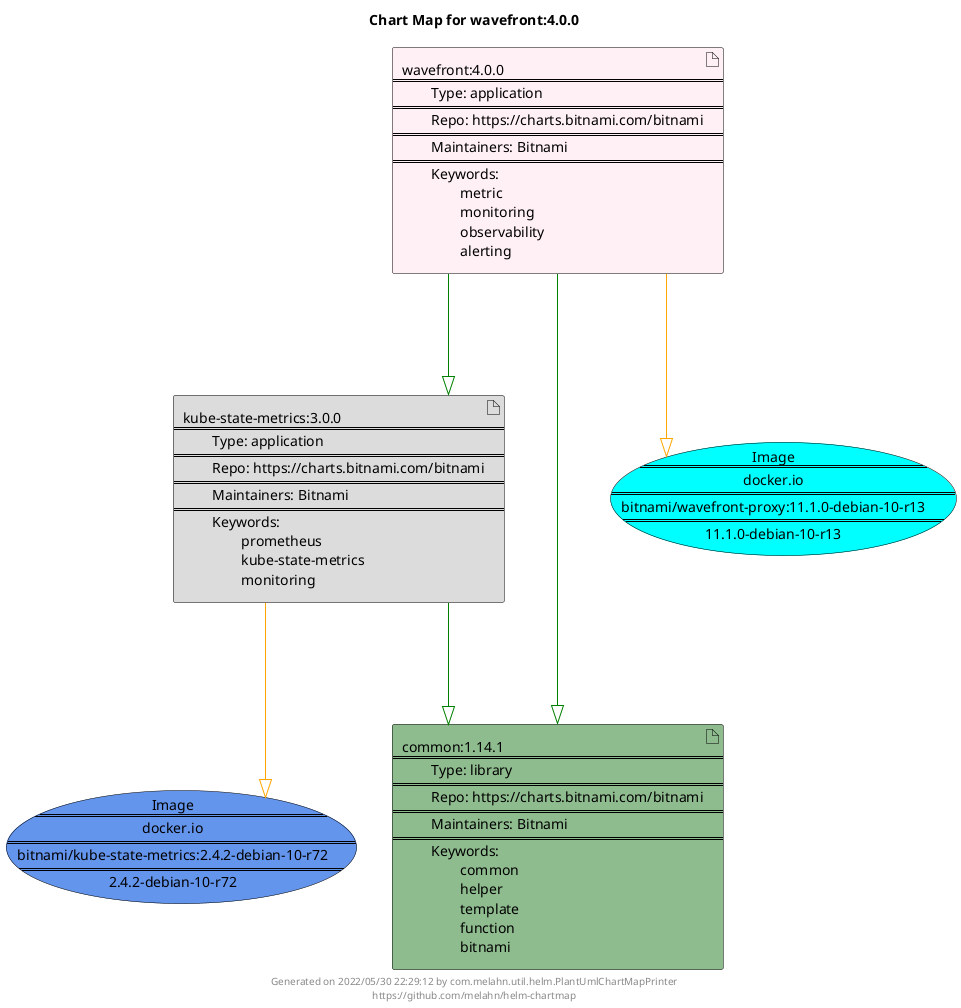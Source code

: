 @startuml
skinparam linetype ortho
skinparam backgroundColor white
skinparam usecaseBorderColor black
skinparam usecaseArrowColor LightSlateGray
skinparam artifactBorderColor black
skinparam artifactArrowColor LightSlateGray

title Chart Map for wavefront:4.0.0

'There are 3 referenced Helm Charts
artifact "kube-state-metrics:3.0.0\n====\n\tType: application\n====\n\tRepo: https://charts.bitnami.com/bitnami\n====\n\tMaintainers: Bitnami\n====\n\tKeywords: \n\t\tprometheus\n\t\tkube-state-metrics\n\t\tmonitoring" as kube_state_metrics_3_0_0 #Gainsboro
artifact "wavefront:4.0.0\n====\n\tType: application\n====\n\tRepo: https://charts.bitnami.com/bitnami\n====\n\tMaintainers: Bitnami\n====\n\tKeywords: \n\t\tmetric\n\t\tmonitoring\n\t\tobservability\n\t\talerting" as wavefront_4_0_0 #LavenderBlush
artifact "common:1.14.1\n====\n\tType: library\n====\n\tRepo: https://charts.bitnami.com/bitnami\n====\n\tMaintainers: Bitnami\n====\n\tKeywords: \n\t\tcommon\n\t\thelper\n\t\ttemplate\n\t\tfunction\n\t\tbitnami" as common_1_14_1 #DarkSeaGreen

'There are 2 referenced Docker Images
usecase "Image\n====\ndocker.io\n====\nbitnami/wavefront-proxy:11.1.0-debian-10-r13\n====\n11.1.0-debian-10-r13" as docker_io_bitnami_wavefront_proxy_11_1_0_debian_10_r13 #Cyan
usecase "Image\n====\ndocker.io\n====\nbitnami/kube-state-metrics:2.4.2-debian-10-r72\n====\n2.4.2-debian-10-r72" as docker_io_bitnami_kube_state_metrics_2_4_2_debian_10_r72 #CornflowerBlue

'Chart Dependencies
wavefront_4_0_0--[#green]-|>common_1_14_1
wavefront_4_0_0--[#green]-|>kube_state_metrics_3_0_0
kube_state_metrics_3_0_0--[#green]-|>common_1_14_1
kube_state_metrics_3_0_0--[#orange]-|>docker_io_bitnami_kube_state_metrics_2_4_2_debian_10_r72
wavefront_4_0_0--[#orange]-|>docker_io_bitnami_wavefront_proxy_11_1_0_debian_10_r13

center footer Generated on 2022/05/30 22:29:12 by com.melahn.util.helm.PlantUmlChartMapPrinter\nhttps://github.com/melahn/helm-chartmap
@enduml
